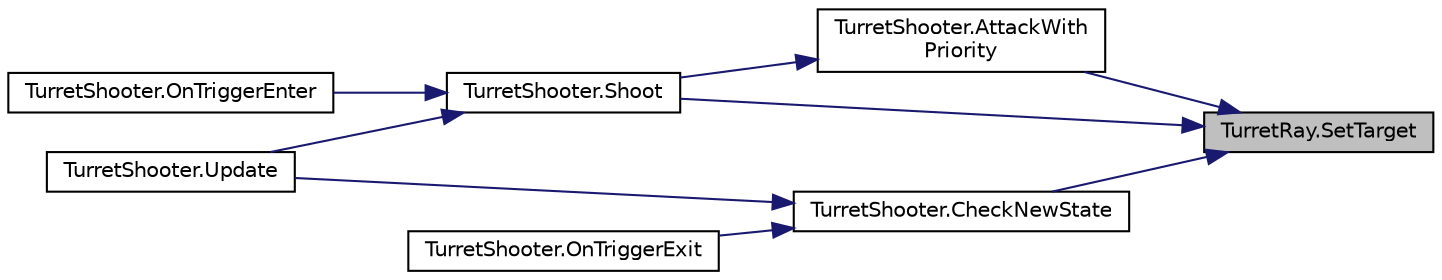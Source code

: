 digraph "TurretRay.SetTarget"
{
 // INTERACTIVE_SVG=YES
 // LATEX_PDF_SIZE
  edge [fontname="Helvetica",fontsize="10",labelfontname="Helvetica",labelfontsize="10"];
  node [fontname="Helvetica",fontsize="10",shape=record];
  rankdir="RL";
  Node1 [label="TurretRay.SetTarget",height=0.2,width=0.4,color="black", fillcolor="grey75", style="filled", fontcolor="black",tooltip=" "];
  Node1 -> Node2 [dir="back",color="midnightblue",fontsize="10",style="solid",fontname="Helvetica"];
  Node2 [label="TurretShooter.AttackWith\lPriority",height=0.2,width=0.4,color="black", fillcolor="white", style="filled",URL="$class_turret_shooter.html#a8be25a5629564093b66ab8d2b42692cc",tooltip=" "];
  Node2 -> Node3 [dir="back",color="midnightblue",fontsize="10",style="solid",fontname="Helvetica"];
  Node3 [label="TurretShooter.Shoot",height=0.2,width=0.4,color="black", fillcolor="white", style="filled",URL="$class_turret_shooter.html#abdbfe8d7746ee1e665f8da7e1a423bf7",tooltip=" "];
  Node3 -> Node4 [dir="back",color="midnightblue",fontsize="10",style="solid",fontname="Helvetica"];
  Node4 [label="TurretShooter.OnTriggerEnter",height=0.2,width=0.4,color="black", fillcolor="white", style="filled",URL="$class_turret_shooter.html#ac92c11affc1a61877bda45f9cedf9fe2",tooltip=" "];
  Node3 -> Node5 [dir="back",color="midnightblue",fontsize="10",style="solid",fontname="Helvetica"];
  Node5 [label="TurretShooter.Update",height=0.2,width=0.4,color="black", fillcolor="white", style="filled",URL="$class_turret_shooter.html#a97a7bfbe5851c8fc0280d021ebacb793",tooltip=" "];
  Node1 -> Node6 [dir="back",color="midnightblue",fontsize="10",style="solid",fontname="Helvetica"];
  Node6 [label="TurretShooter.CheckNewState",height=0.2,width=0.4,color="black", fillcolor="white", style="filled",URL="$class_turret_shooter.html#afd1f3c49261fa8e1787dc3514b30f178",tooltip="Changes the indicator state if necessary."];
  Node6 -> Node7 [dir="back",color="midnightblue",fontsize="10",style="solid",fontname="Helvetica"];
  Node7 [label="TurretShooter.OnTriggerExit",height=0.2,width=0.4,color="black", fillcolor="white", style="filled",URL="$class_turret_shooter.html#a91af004b685cacac7466bcebe82eb08d",tooltip=" "];
  Node6 -> Node5 [dir="back",color="midnightblue",fontsize="10",style="solid",fontname="Helvetica"];
  Node1 -> Node3 [dir="back",color="midnightblue",fontsize="10",style="solid",fontname="Helvetica"];
}

